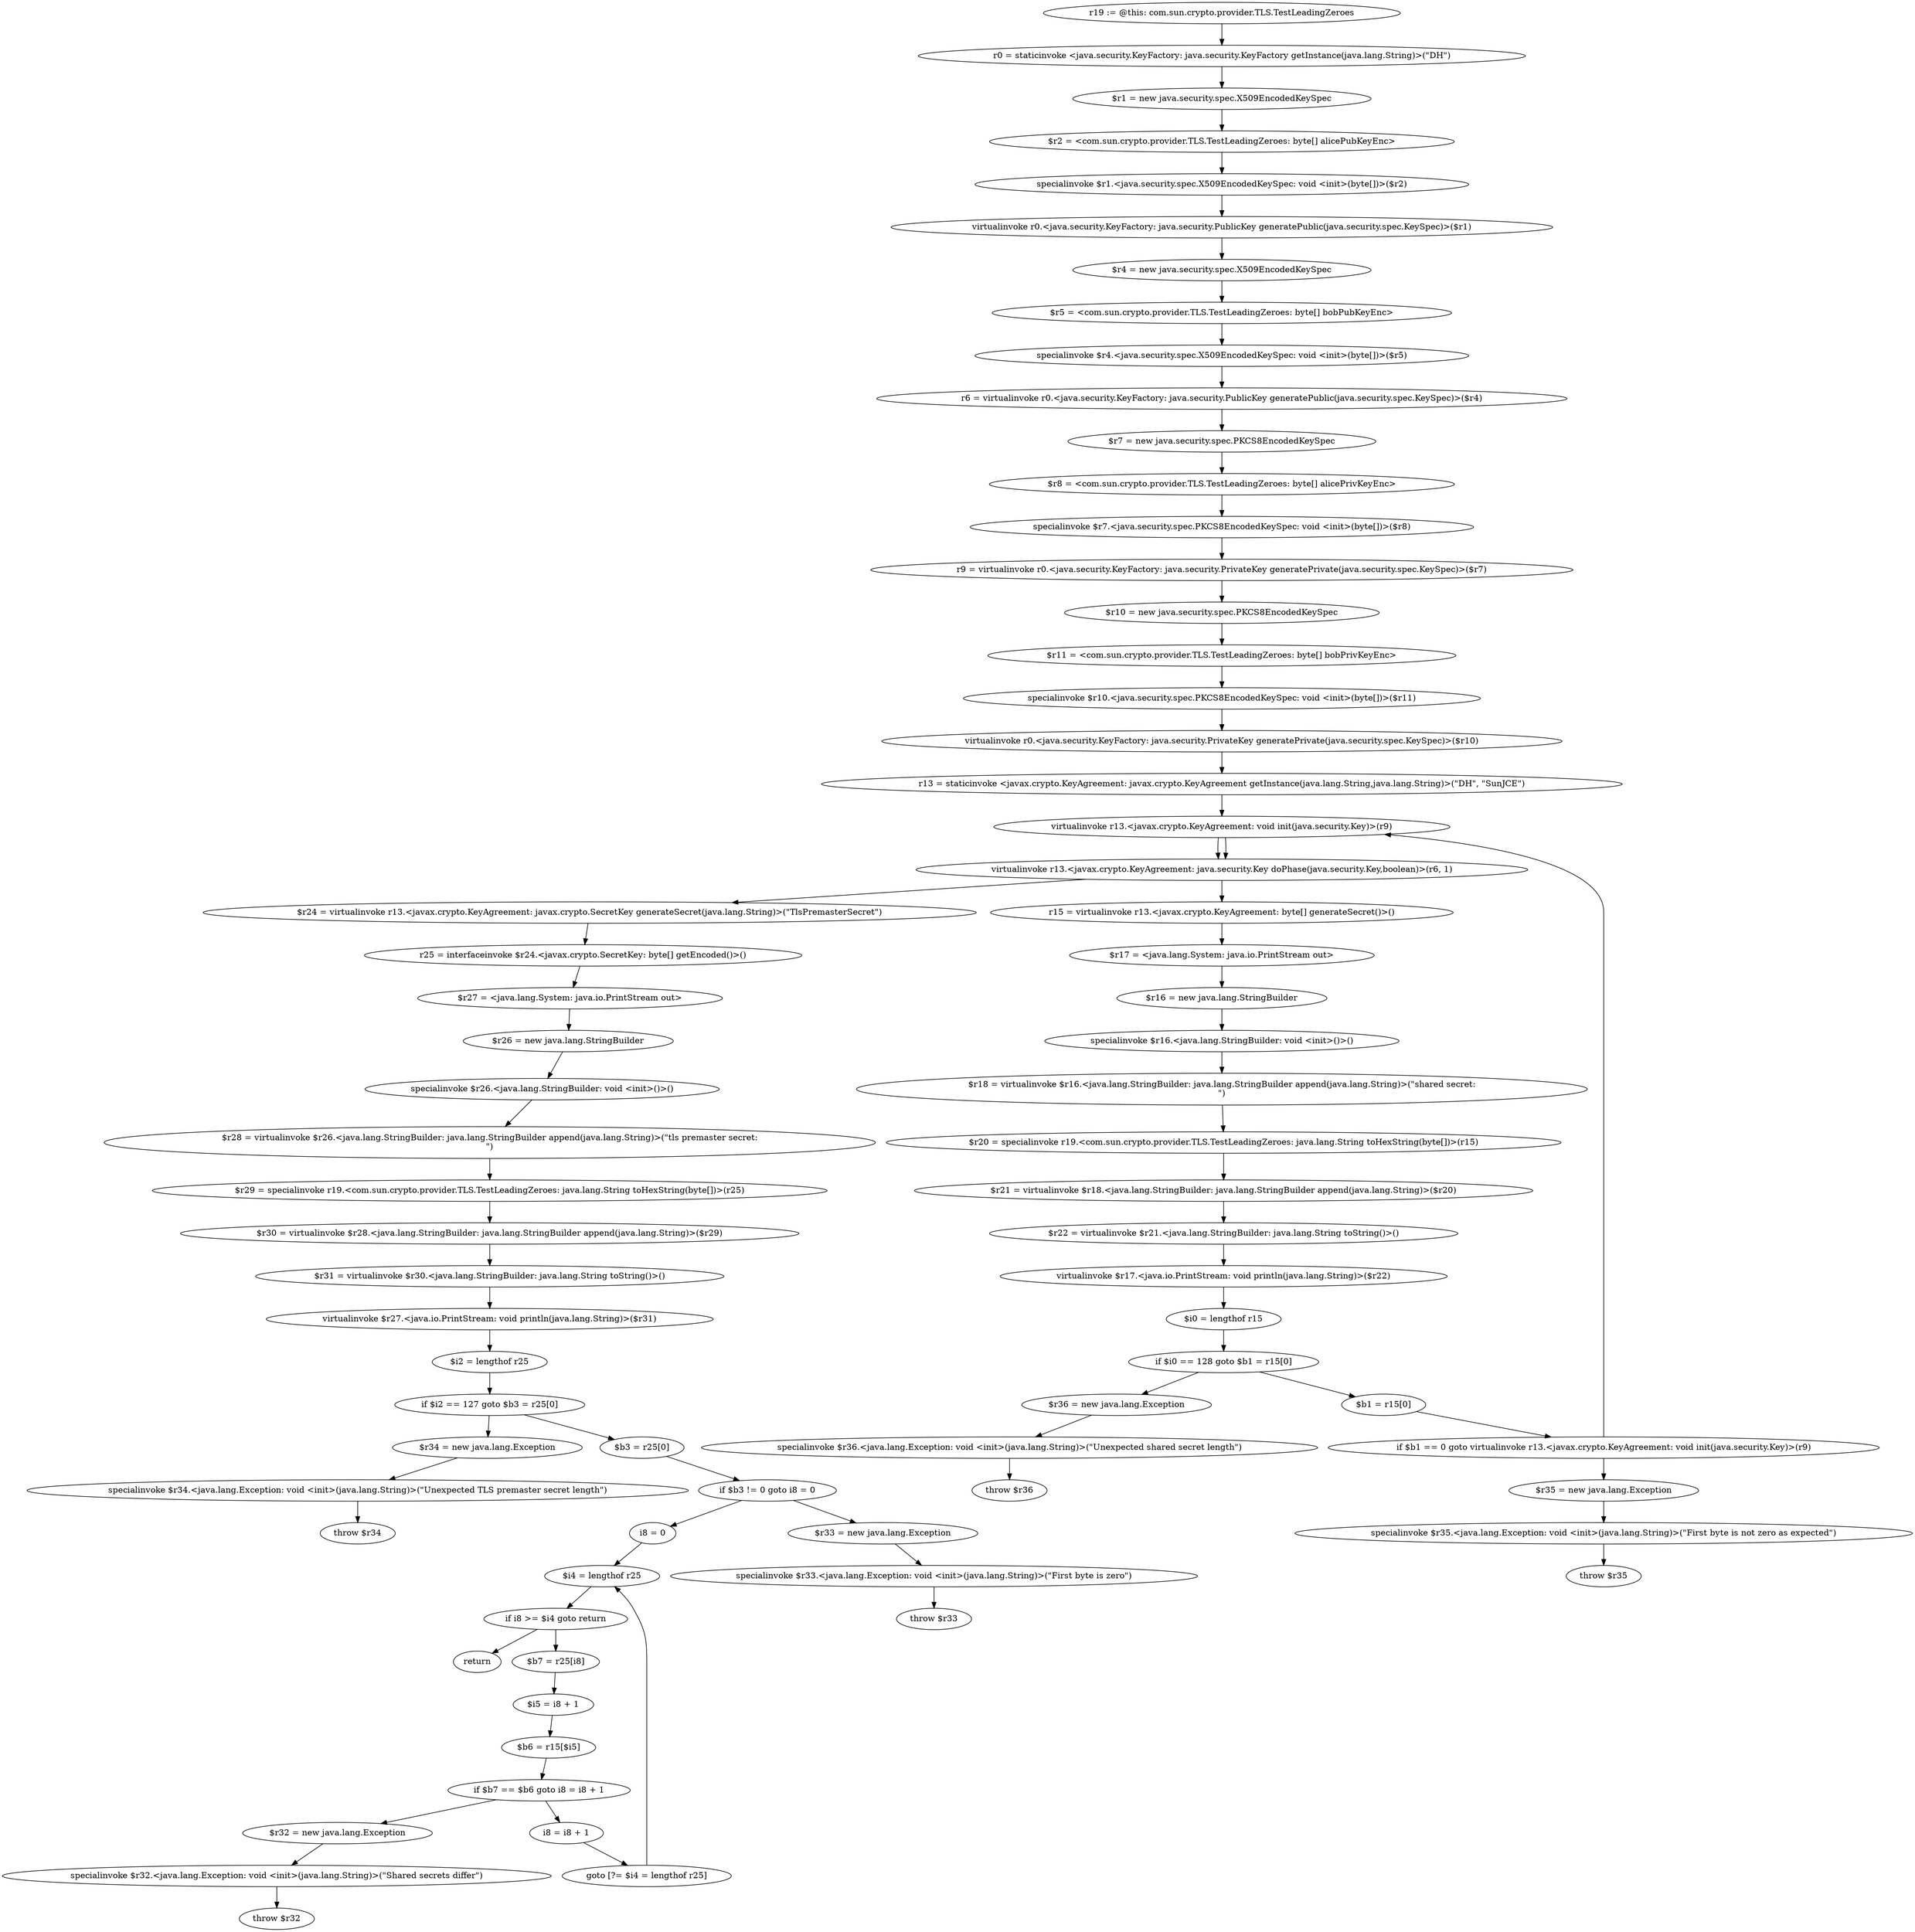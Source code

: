 digraph "unitGraph" {
    "r19 := @this: com.sun.crypto.provider.TLS.TestLeadingZeroes"
    "r0 = staticinvoke <java.security.KeyFactory: java.security.KeyFactory getInstance(java.lang.String)>(\"DH\")"
    "$r1 = new java.security.spec.X509EncodedKeySpec"
    "$r2 = <com.sun.crypto.provider.TLS.TestLeadingZeroes: byte[] alicePubKeyEnc>"
    "specialinvoke $r1.<java.security.spec.X509EncodedKeySpec: void <init>(byte[])>($r2)"
    "virtualinvoke r0.<java.security.KeyFactory: java.security.PublicKey generatePublic(java.security.spec.KeySpec)>($r1)"
    "$r4 = new java.security.spec.X509EncodedKeySpec"
    "$r5 = <com.sun.crypto.provider.TLS.TestLeadingZeroes: byte[] bobPubKeyEnc>"
    "specialinvoke $r4.<java.security.spec.X509EncodedKeySpec: void <init>(byte[])>($r5)"
    "r6 = virtualinvoke r0.<java.security.KeyFactory: java.security.PublicKey generatePublic(java.security.spec.KeySpec)>($r4)"
    "$r7 = new java.security.spec.PKCS8EncodedKeySpec"
    "$r8 = <com.sun.crypto.provider.TLS.TestLeadingZeroes: byte[] alicePrivKeyEnc>"
    "specialinvoke $r7.<java.security.spec.PKCS8EncodedKeySpec: void <init>(byte[])>($r8)"
    "r9 = virtualinvoke r0.<java.security.KeyFactory: java.security.PrivateKey generatePrivate(java.security.spec.KeySpec)>($r7)"
    "$r10 = new java.security.spec.PKCS8EncodedKeySpec"
    "$r11 = <com.sun.crypto.provider.TLS.TestLeadingZeroes: byte[] bobPrivKeyEnc>"
    "specialinvoke $r10.<java.security.spec.PKCS8EncodedKeySpec: void <init>(byte[])>($r11)"
    "virtualinvoke r0.<java.security.KeyFactory: java.security.PrivateKey generatePrivate(java.security.spec.KeySpec)>($r10)"
    "r13 = staticinvoke <javax.crypto.KeyAgreement: javax.crypto.KeyAgreement getInstance(java.lang.String,java.lang.String)>(\"DH\", \"SunJCE\")"
    "virtualinvoke r13.<javax.crypto.KeyAgreement: void init(java.security.Key)>(r9)"
    "virtualinvoke r13.<javax.crypto.KeyAgreement: java.security.Key doPhase(java.security.Key,boolean)>(r6, 1)"
    "r15 = virtualinvoke r13.<javax.crypto.KeyAgreement: byte[] generateSecret()>()"
    "$r17 = <java.lang.System: java.io.PrintStream out>"
    "$r16 = new java.lang.StringBuilder"
    "specialinvoke $r16.<java.lang.StringBuilder: void <init>()>()"
    "$r18 = virtualinvoke $r16.<java.lang.StringBuilder: java.lang.StringBuilder append(java.lang.String)>(\"shared secret:\n\")"
    "$r20 = specialinvoke r19.<com.sun.crypto.provider.TLS.TestLeadingZeroes: java.lang.String toHexString(byte[])>(r15)"
    "$r21 = virtualinvoke $r18.<java.lang.StringBuilder: java.lang.StringBuilder append(java.lang.String)>($r20)"
    "$r22 = virtualinvoke $r21.<java.lang.StringBuilder: java.lang.String toString()>()"
    "virtualinvoke $r17.<java.io.PrintStream: void println(java.lang.String)>($r22)"
    "$i0 = lengthof r15"
    "if $i0 == 128 goto $b1 = r15[0]"
    "$r36 = new java.lang.Exception"
    "specialinvoke $r36.<java.lang.Exception: void <init>(java.lang.String)>(\"Unexpected shared secret length\")"
    "throw $r36"
    "$b1 = r15[0]"
    "if $b1 == 0 goto virtualinvoke r13.<javax.crypto.KeyAgreement: void init(java.security.Key)>(r9)"
    "$r35 = new java.lang.Exception"
    "specialinvoke $r35.<java.lang.Exception: void <init>(java.lang.String)>(\"First byte is not zero as expected\")"
    "throw $r35"
    "$r24 = virtualinvoke r13.<javax.crypto.KeyAgreement: javax.crypto.SecretKey generateSecret(java.lang.String)>(\"TlsPremasterSecret\")"
    "r25 = interfaceinvoke $r24.<javax.crypto.SecretKey: byte[] getEncoded()>()"
    "$r27 = <java.lang.System: java.io.PrintStream out>"
    "$r26 = new java.lang.StringBuilder"
    "specialinvoke $r26.<java.lang.StringBuilder: void <init>()>()"
    "$r28 = virtualinvoke $r26.<java.lang.StringBuilder: java.lang.StringBuilder append(java.lang.String)>(\"tls premaster secret:\n\")"
    "$r29 = specialinvoke r19.<com.sun.crypto.provider.TLS.TestLeadingZeroes: java.lang.String toHexString(byte[])>(r25)"
    "$r30 = virtualinvoke $r28.<java.lang.StringBuilder: java.lang.StringBuilder append(java.lang.String)>($r29)"
    "$r31 = virtualinvoke $r30.<java.lang.StringBuilder: java.lang.String toString()>()"
    "virtualinvoke $r27.<java.io.PrintStream: void println(java.lang.String)>($r31)"
    "$i2 = lengthof r25"
    "if $i2 == 127 goto $b3 = r25[0]"
    "$r34 = new java.lang.Exception"
    "specialinvoke $r34.<java.lang.Exception: void <init>(java.lang.String)>(\"Unexpected TLS premaster secret length\")"
    "throw $r34"
    "$b3 = r25[0]"
    "if $b3 != 0 goto i8 = 0"
    "$r33 = new java.lang.Exception"
    "specialinvoke $r33.<java.lang.Exception: void <init>(java.lang.String)>(\"First byte is zero\")"
    "throw $r33"
    "i8 = 0"
    "$i4 = lengthof r25"
    "if i8 >= $i4 goto return"
    "$b7 = r25[i8]"
    "$i5 = i8 + 1"
    "$b6 = r15[$i5]"
    "if $b7 == $b6 goto i8 = i8 + 1"
    "$r32 = new java.lang.Exception"
    "specialinvoke $r32.<java.lang.Exception: void <init>(java.lang.String)>(\"Shared secrets differ\")"
    "throw $r32"
    "i8 = i8 + 1"
    "goto [?= $i4 = lengthof r25]"
    "return"
    "r19 := @this: com.sun.crypto.provider.TLS.TestLeadingZeroes"->"r0 = staticinvoke <java.security.KeyFactory: java.security.KeyFactory getInstance(java.lang.String)>(\"DH\")";
    "r0 = staticinvoke <java.security.KeyFactory: java.security.KeyFactory getInstance(java.lang.String)>(\"DH\")"->"$r1 = new java.security.spec.X509EncodedKeySpec";
    "$r1 = new java.security.spec.X509EncodedKeySpec"->"$r2 = <com.sun.crypto.provider.TLS.TestLeadingZeroes: byte[] alicePubKeyEnc>";
    "$r2 = <com.sun.crypto.provider.TLS.TestLeadingZeroes: byte[] alicePubKeyEnc>"->"specialinvoke $r1.<java.security.spec.X509EncodedKeySpec: void <init>(byte[])>($r2)";
    "specialinvoke $r1.<java.security.spec.X509EncodedKeySpec: void <init>(byte[])>($r2)"->"virtualinvoke r0.<java.security.KeyFactory: java.security.PublicKey generatePublic(java.security.spec.KeySpec)>($r1)";
    "virtualinvoke r0.<java.security.KeyFactory: java.security.PublicKey generatePublic(java.security.spec.KeySpec)>($r1)"->"$r4 = new java.security.spec.X509EncodedKeySpec";
    "$r4 = new java.security.spec.X509EncodedKeySpec"->"$r5 = <com.sun.crypto.provider.TLS.TestLeadingZeroes: byte[] bobPubKeyEnc>";
    "$r5 = <com.sun.crypto.provider.TLS.TestLeadingZeroes: byte[] bobPubKeyEnc>"->"specialinvoke $r4.<java.security.spec.X509EncodedKeySpec: void <init>(byte[])>($r5)";
    "specialinvoke $r4.<java.security.spec.X509EncodedKeySpec: void <init>(byte[])>($r5)"->"r6 = virtualinvoke r0.<java.security.KeyFactory: java.security.PublicKey generatePublic(java.security.spec.KeySpec)>($r4)";
    "r6 = virtualinvoke r0.<java.security.KeyFactory: java.security.PublicKey generatePublic(java.security.spec.KeySpec)>($r4)"->"$r7 = new java.security.spec.PKCS8EncodedKeySpec";
    "$r7 = new java.security.spec.PKCS8EncodedKeySpec"->"$r8 = <com.sun.crypto.provider.TLS.TestLeadingZeroes: byte[] alicePrivKeyEnc>";
    "$r8 = <com.sun.crypto.provider.TLS.TestLeadingZeroes: byte[] alicePrivKeyEnc>"->"specialinvoke $r7.<java.security.spec.PKCS8EncodedKeySpec: void <init>(byte[])>($r8)";
    "specialinvoke $r7.<java.security.spec.PKCS8EncodedKeySpec: void <init>(byte[])>($r8)"->"r9 = virtualinvoke r0.<java.security.KeyFactory: java.security.PrivateKey generatePrivate(java.security.spec.KeySpec)>($r7)";
    "r9 = virtualinvoke r0.<java.security.KeyFactory: java.security.PrivateKey generatePrivate(java.security.spec.KeySpec)>($r7)"->"$r10 = new java.security.spec.PKCS8EncodedKeySpec";
    "$r10 = new java.security.spec.PKCS8EncodedKeySpec"->"$r11 = <com.sun.crypto.provider.TLS.TestLeadingZeroes: byte[] bobPrivKeyEnc>";
    "$r11 = <com.sun.crypto.provider.TLS.TestLeadingZeroes: byte[] bobPrivKeyEnc>"->"specialinvoke $r10.<java.security.spec.PKCS8EncodedKeySpec: void <init>(byte[])>($r11)";
    "specialinvoke $r10.<java.security.spec.PKCS8EncodedKeySpec: void <init>(byte[])>($r11)"->"virtualinvoke r0.<java.security.KeyFactory: java.security.PrivateKey generatePrivate(java.security.spec.KeySpec)>($r10)";
    "virtualinvoke r0.<java.security.KeyFactory: java.security.PrivateKey generatePrivate(java.security.spec.KeySpec)>($r10)"->"r13 = staticinvoke <javax.crypto.KeyAgreement: javax.crypto.KeyAgreement getInstance(java.lang.String,java.lang.String)>(\"DH\", \"SunJCE\")";
    "r13 = staticinvoke <javax.crypto.KeyAgreement: javax.crypto.KeyAgreement getInstance(java.lang.String,java.lang.String)>(\"DH\", \"SunJCE\")"->"virtualinvoke r13.<javax.crypto.KeyAgreement: void init(java.security.Key)>(r9)";
    "virtualinvoke r13.<javax.crypto.KeyAgreement: void init(java.security.Key)>(r9)"->"virtualinvoke r13.<javax.crypto.KeyAgreement: java.security.Key doPhase(java.security.Key,boolean)>(r6, 1)";
    "virtualinvoke r13.<javax.crypto.KeyAgreement: java.security.Key doPhase(java.security.Key,boolean)>(r6, 1)"->"r15 = virtualinvoke r13.<javax.crypto.KeyAgreement: byte[] generateSecret()>()";
    "r15 = virtualinvoke r13.<javax.crypto.KeyAgreement: byte[] generateSecret()>()"->"$r17 = <java.lang.System: java.io.PrintStream out>";
    "$r17 = <java.lang.System: java.io.PrintStream out>"->"$r16 = new java.lang.StringBuilder";
    "$r16 = new java.lang.StringBuilder"->"specialinvoke $r16.<java.lang.StringBuilder: void <init>()>()";
    "specialinvoke $r16.<java.lang.StringBuilder: void <init>()>()"->"$r18 = virtualinvoke $r16.<java.lang.StringBuilder: java.lang.StringBuilder append(java.lang.String)>(\"shared secret:\n\")";
    "$r18 = virtualinvoke $r16.<java.lang.StringBuilder: java.lang.StringBuilder append(java.lang.String)>(\"shared secret:\n\")"->"$r20 = specialinvoke r19.<com.sun.crypto.provider.TLS.TestLeadingZeroes: java.lang.String toHexString(byte[])>(r15)";
    "$r20 = specialinvoke r19.<com.sun.crypto.provider.TLS.TestLeadingZeroes: java.lang.String toHexString(byte[])>(r15)"->"$r21 = virtualinvoke $r18.<java.lang.StringBuilder: java.lang.StringBuilder append(java.lang.String)>($r20)";
    "$r21 = virtualinvoke $r18.<java.lang.StringBuilder: java.lang.StringBuilder append(java.lang.String)>($r20)"->"$r22 = virtualinvoke $r21.<java.lang.StringBuilder: java.lang.String toString()>()";
    "$r22 = virtualinvoke $r21.<java.lang.StringBuilder: java.lang.String toString()>()"->"virtualinvoke $r17.<java.io.PrintStream: void println(java.lang.String)>($r22)";
    "virtualinvoke $r17.<java.io.PrintStream: void println(java.lang.String)>($r22)"->"$i0 = lengthof r15";
    "$i0 = lengthof r15"->"if $i0 == 128 goto $b1 = r15[0]";
    "if $i0 == 128 goto $b1 = r15[0]"->"$r36 = new java.lang.Exception";
    "if $i0 == 128 goto $b1 = r15[0]"->"$b1 = r15[0]";
    "$r36 = new java.lang.Exception"->"specialinvoke $r36.<java.lang.Exception: void <init>(java.lang.String)>(\"Unexpected shared secret length\")";
    "specialinvoke $r36.<java.lang.Exception: void <init>(java.lang.String)>(\"Unexpected shared secret length\")"->"throw $r36";
    "$b1 = r15[0]"->"if $b1 == 0 goto virtualinvoke r13.<javax.crypto.KeyAgreement: void init(java.security.Key)>(r9)";
    "if $b1 == 0 goto virtualinvoke r13.<javax.crypto.KeyAgreement: void init(java.security.Key)>(r9)"->"$r35 = new java.lang.Exception";
    "if $b1 == 0 goto virtualinvoke r13.<javax.crypto.KeyAgreement: void init(java.security.Key)>(r9)"->"virtualinvoke r13.<javax.crypto.KeyAgreement: void init(java.security.Key)>(r9)";
    "$r35 = new java.lang.Exception"->"specialinvoke $r35.<java.lang.Exception: void <init>(java.lang.String)>(\"First byte is not zero as expected\")";
    "specialinvoke $r35.<java.lang.Exception: void <init>(java.lang.String)>(\"First byte is not zero as expected\")"->"throw $r35";
    "virtualinvoke r13.<javax.crypto.KeyAgreement: void init(java.security.Key)>(r9)"->"virtualinvoke r13.<javax.crypto.KeyAgreement: java.security.Key doPhase(java.security.Key,boolean)>(r6, 1)";
    "virtualinvoke r13.<javax.crypto.KeyAgreement: java.security.Key doPhase(java.security.Key,boolean)>(r6, 1)"->"$r24 = virtualinvoke r13.<javax.crypto.KeyAgreement: javax.crypto.SecretKey generateSecret(java.lang.String)>(\"TlsPremasterSecret\")";
    "$r24 = virtualinvoke r13.<javax.crypto.KeyAgreement: javax.crypto.SecretKey generateSecret(java.lang.String)>(\"TlsPremasterSecret\")"->"r25 = interfaceinvoke $r24.<javax.crypto.SecretKey: byte[] getEncoded()>()";
    "r25 = interfaceinvoke $r24.<javax.crypto.SecretKey: byte[] getEncoded()>()"->"$r27 = <java.lang.System: java.io.PrintStream out>";
    "$r27 = <java.lang.System: java.io.PrintStream out>"->"$r26 = new java.lang.StringBuilder";
    "$r26 = new java.lang.StringBuilder"->"specialinvoke $r26.<java.lang.StringBuilder: void <init>()>()";
    "specialinvoke $r26.<java.lang.StringBuilder: void <init>()>()"->"$r28 = virtualinvoke $r26.<java.lang.StringBuilder: java.lang.StringBuilder append(java.lang.String)>(\"tls premaster secret:\n\")";
    "$r28 = virtualinvoke $r26.<java.lang.StringBuilder: java.lang.StringBuilder append(java.lang.String)>(\"tls premaster secret:\n\")"->"$r29 = specialinvoke r19.<com.sun.crypto.provider.TLS.TestLeadingZeroes: java.lang.String toHexString(byte[])>(r25)";
    "$r29 = specialinvoke r19.<com.sun.crypto.provider.TLS.TestLeadingZeroes: java.lang.String toHexString(byte[])>(r25)"->"$r30 = virtualinvoke $r28.<java.lang.StringBuilder: java.lang.StringBuilder append(java.lang.String)>($r29)";
    "$r30 = virtualinvoke $r28.<java.lang.StringBuilder: java.lang.StringBuilder append(java.lang.String)>($r29)"->"$r31 = virtualinvoke $r30.<java.lang.StringBuilder: java.lang.String toString()>()";
    "$r31 = virtualinvoke $r30.<java.lang.StringBuilder: java.lang.String toString()>()"->"virtualinvoke $r27.<java.io.PrintStream: void println(java.lang.String)>($r31)";
    "virtualinvoke $r27.<java.io.PrintStream: void println(java.lang.String)>($r31)"->"$i2 = lengthof r25";
    "$i2 = lengthof r25"->"if $i2 == 127 goto $b3 = r25[0]";
    "if $i2 == 127 goto $b3 = r25[0]"->"$r34 = new java.lang.Exception";
    "if $i2 == 127 goto $b3 = r25[0]"->"$b3 = r25[0]";
    "$r34 = new java.lang.Exception"->"specialinvoke $r34.<java.lang.Exception: void <init>(java.lang.String)>(\"Unexpected TLS premaster secret length\")";
    "specialinvoke $r34.<java.lang.Exception: void <init>(java.lang.String)>(\"Unexpected TLS premaster secret length\")"->"throw $r34";
    "$b3 = r25[0]"->"if $b3 != 0 goto i8 = 0";
    "if $b3 != 0 goto i8 = 0"->"$r33 = new java.lang.Exception";
    "if $b3 != 0 goto i8 = 0"->"i8 = 0";
    "$r33 = new java.lang.Exception"->"specialinvoke $r33.<java.lang.Exception: void <init>(java.lang.String)>(\"First byte is zero\")";
    "specialinvoke $r33.<java.lang.Exception: void <init>(java.lang.String)>(\"First byte is zero\")"->"throw $r33";
    "i8 = 0"->"$i4 = lengthof r25";
    "$i4 = lengthof r25"->"if i8 >= $i4 goto return";
    "if i8 >= $i4 goto return"->"$b7 = r25[i8]";
    "if i8 >= $i4 goto return"->"return";
    "$b7 = r25[i8]"->"$i5 = i8 + 1";
    "$i5 = i8 + 1"->"$b6 = r15[$i5]";
    "$b6 = r15[$i5]"->"if $b7 == $b6 goto i8 = i8 + 1";
    "if $b7 == $b6 goto i8 = i8 + 1"->"$r32 = new java.lang.Exception";
    "if $b7 == $b6 goto i8 = i8 + 1"->"i8 = i8 + 1";
    "$r32 = new java.lang.Exception"->"specialinvoke $r32.<java.lang.Exception: void <init>(java.lang.String)>(\"Shared secrets differ\")";
    "specialinvoke $r32.<java.lang.Exception: void <init>(java.lang.String)>(\"Shared secrets differ\")"->"throw $r32";
    "i8 = i8 + 1"->"goto [?= $i4 = lengthof r25]";
    "goto [?= $i4 = lengthof r25]"->"$i4 = lengthof r25";
}
